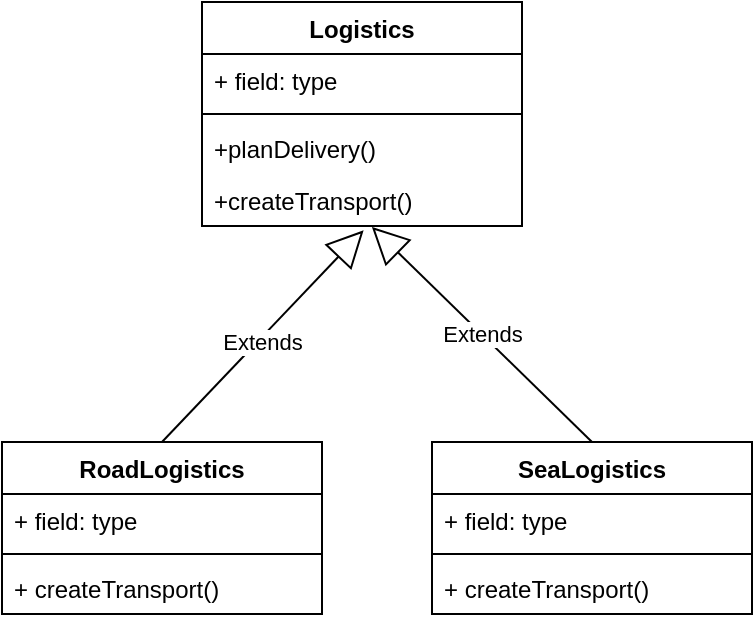 <mxfile version="12.9.9" type="device"><diagram name="Page-1" id="c4acf3e9-155e-7222-9cf6-157b1a14988f"><mxGraphModel dx="1100" dy="685" grid="1" gridSize="10" guides="1" tooltips="1" connect="1" arrows="1" fold="1" page="1" pageScale="1" pageWidth="850" pageHeight="1100" background="#ffffff" math="0" shadow="0"><root><mxCell id="0"/><mxCell id="1" parent="0"/><mxCell id="OK62Ie86dkWwpYSrbkoy-1" value="Logistics" style="swimlane;fontStyle=1;align=center;verticalAlign=top;childLayout=stackLayout;horizontal=1;startSize=26;horizontalStack=0;resizeParent=1;resizeParentMax=0;resizeLast=0;collapsible=1;marginBottom=0;" vertex="1" parent="1"><mxGeometry x="230" y="40" width="160" height="112" as="geometry"><mxRectangle x="230" y="40" width="90" height="26" as="alternateBounds"/></mxGeometry></mxCell><mxCell id="OK62Ie86dkWwpYSrbkoy-2" value="+ field: type" style="text;strokeColor=none;fillColor=none;align=left;verticalAlign=top;spacingLeft=4;spacingRight=4;overflow=hidden;rotatable=0;points=[[0,0.5],[1,0.5]];portConstraint=eastwest;" vertex="1" parent="OK62Ie86dkWwpYSrbkoy-1"><mxGeometry y="26" width="160" height="26" as="geometry"/></mxCell><mxCell id="OK62Ie86dkWwpYSrbkoy-3" value="" style="line;strokeWidth=1;fillColor=none;align=left;verticalAlign=middle;spacingTop=-1;spacingLeft=3;spacingRight=3;rotatable=0;labelPosition=right;points=[];portConstraint=eastwest;" vertex="1" parent="OK62Ie86dkWwpYSrbkoy-1"><mxGeometry y="52" width="160" height="8" as="geometry"/></mxCell><mxCell id="OK62Ie86dkWwpYSrbkoy-4" value="+planDelivery()&#10;" style="text;strokeColor=none;fillColor=none;align=left;verticalAlign=top;spacingLeft=4;spacingRight=4;overflow=hidden;rotatable=0;points=[[0,0.5],[1,0.5]];portConstraint=eastwest;" vertex="1" parent="OK62Ie86dkWwpYSrbkoy-1"><mxGeometry y="60" width="160" height="26" as="geometry"/></mxCell><mxCell id="OK62Ie86dkWwpYSrbkoy-14" value="+createTransport()" style="text;strokeColor=none;fillColor=none;align=left;verticalAlign=top;spacingLeft=4;spacingRight=4;overflow=hidden;rotatable=0;points=[[0,0.5],[1,0.5]];portConstraint=eastwest;" vertex="1" parent="OK62Ie86dkWwpYSrbkoy-1"><mxGeometry y="86" width="160" height="26" as="geometry"/></mxCell><mxCell id="OK62Ie86dkWwpYSrbkoy-21" value="RoadLogistics" style="swimlane;fontStyle=1;align=center;verticalAlign=top;childLayout=stackLayout;horizontal=1;startSize=26;horizontalStack=0;resizeParent=1;resizeParentMax=0;resizeLast=0;collapsible=1;marginBottom=0;" vertex="1" parent="1"><mxGeometry x="130" y="260" width="160" height="86" as="geometry"/></mxCell><mxCell id="OK62Ie86dkWwpYSrbkoy-22" value="+ field: type" style="text;strokeColor=none;fillColor=none;align=left;verticalAlign=top;spacingLeft=4;spacingRight=4;overflow=hidden;rotatable=0;points=[[0,0.5],[1,0.5]];portConstraint=eastwest;" vertex="1" parent="OK62Ie86dkWwpYSrbkoy-21"><mxGeometry y="26" width="160" height="26" as="geometry"/></mxCell><mxCell id="OK62Ie86dkWwpYSrbkoy-23" value="" style="line;strokeWidth=1;fillColor=none;align=left;verticalAlign=middle;spacingTop=-1;spacingLeft=3;spacingRight=3;rotatable=0;labelPosition=right;points=[];portConstraint=eastwest;" vertex="1" parent="OK62Ie86dkWwpYSrbkoy-21"><mxGeometry y="52" width="160" height="8" as="geometry"/></mxCell><mxCell id="OK62Ie86dkWwpYSrbkoy-24" value="+ createTransport()&#10;" style="text;strokeColor=none;fillColor=none;align=left;verticalAlign=top;spacingLeft=4;spacingRight=4;overflow=hidden;rotatable=0;points=[[0,0.5],[1,0.5]];portConstraint=eastwest;" vertex="1" parent="OK62Ie86dkWwpYSrbkoy-21"><mxGeometry y="60" width="160" height="26" as="geometry"/></mxCell><mxCell id="OK62Ie86dkWwpYSrbkoy-25" value="SeaLogistics" style="swimlane;fontStyle=1;align=center;verticalAlign=top;childLayout=stackLayout;horizontal=1;startSize=26;horizontalStack=0;resizeParent=1;resizeParentMax=0;resizeLast=0;collapsible=1;marginBottom=0;" vertex="1" parent="1"><mxGeometry x="345" y="260" width="160" height="86" as="geometry"/></mxCell><mxCell id="OK62Ie86dkWwpYSrbkoy-26" value="+ field: type" style="text;strokeColor=none;fillColor=none;align=left;verticalAlign=top;spacingLeft=4;spacingRight=4;overflow=hidden;rotatable=0;points=[[0,0.5],[1,0.5]];portConstraint=eastwest;" vertex="1" parent="OK62Ie86dkWwpYSrbkoy-25"><mxGeometry y="26" width="160" height="26" as="geometry"/></mxCell><mxCell id="OK62Ie86dkWwpYSrbkoy-27" value="" style="line;strokeWidth=1;fillColor=none;align=left;verticalAlign=middle;spacingTop=-1;spacingLeft=3;spacingRight=3;rotatable=0;labelPosition=right;points=[];portConstraint=eastwest;" vertex="1" parent="OK62Ie86dkWwpYSrbkoy-25"><mxGeometry y="52" width="160" height="8" as="geometry"/></mxCell><mxCell id="OK62Ie86dkWwpYSrbkoy-28" value="+ createTransport()&#10;" style="text;strokeColor=none;fillColor=none;align=left;verticalAlign=top;spacingLeft=4;spacingRight=4;overflow=hidden;rotatable=0;points=[[0,0.5],[1,0.5]];portConstraint=eastwest;" vertex="1" parent="OK62Ie86dkWwpYSrbkoy-25"><mxGeometry y="60" width="160" height="26" as="geometry"/></mxCell><mxCell id="OK62Ie86dkWwpYSrbkoy-31" value="Extends" style="endArrow=block;endSize=16;endFill=0;html=1;exitX=0.5;exitY=0;exitDx=0;exitDy=0;entryX=0.505;entryY=1.083;entryDx=0;entryDy=0;entryPerimeter=0;" edge="1" parent="1" source="OK62Ie86dkWwpYSrbkoy-21" target="OK62Ie86dkWwpYSrbkoy-14"><mxGeometry x="-0.033" y="-2" width="160" relative="1" as="geometry"><mxPoint x="340" y="240" as="sourcePoint"/><mxPoint x="500" y="240" as="targetPoint"/><mxPoint as="offset"/></mxGeometry></mxCell><mxCell id="OK62Ie86dkWwpYSrbkoy-32" value="Extends" style="endArrow=block;endSize=16;endFill=0;html=1;exitX=0.5;exitY=0;exitDx=0;exitDy=0;entryX=0.531;entryY=1.019;entryDx=0;entryDy=0;entryPerimeter=0;" edge="1" parent="1" source="OK62Ie86dkWwpYSrbkoy-25" target="OK62Ie86dkWwpYSrbkoy-14"><mxGeometry width="160" relative="1" as="geometry"><mxPoint x="340" y="240" as="sourcePoint"/><mxPoint x="500" y="240" as="targetPoint"/></mxGeometry></mxCell></root></mxGraphModel></diagram></mxfile>